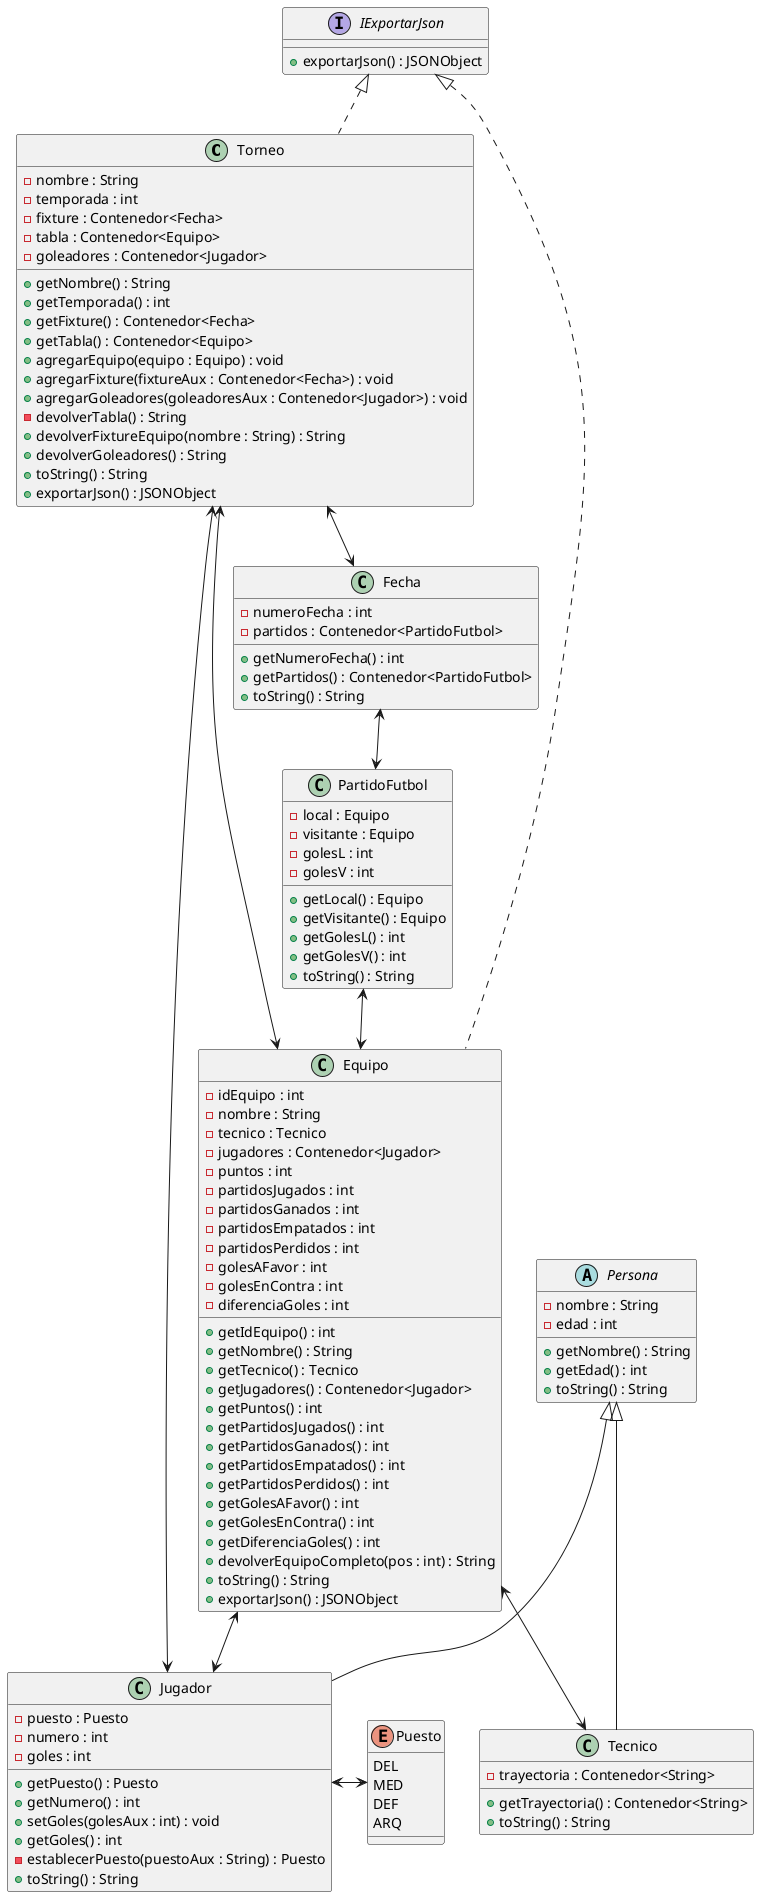 @startuml
Torneo <--> Fecha
Torneo <----> Equipo
Torneo <-----> Jugador
Fecha <--> PartidoFutbol
PartidoFutbol <--> Equipo
Equipo <--> Jugador
Equipo <--> Tecnico
Jugador <-> Puesto
enum Puesto {
    DEL
    MED
    DEF
    ARQ
}
interface IExportarJson {
    + exportarJson() : JSONObject
}
class Torneo implements IExportarJson {
    - nombre : String
    - temporada : int
    - fixture : Contenedor<Fecha>
    - tabla : Contenedor<Equipo>
    - goleadores : Contenedor<Jugador>
    + getNombre() : String
    + getTemporada() : int
    + getFixture() : Contenedor<Fecha>
    + getTabla() : Contenedor<Equipo>
    + agregarEquipo(equipo : Equipo) : void
    + agregarFixture(fixtureAux : Contenedor<Fecha>) : void
    + agregarGoleadores(goleadoresAux : Contenedor<Jugador>) : void
    - devolverTabla() : String
    + devolverFixtureEquipo(nombre : String) : String
    + devolverGoleadores() : String
    + toString() : String
    + exportarJson() : JSONObject
}
class Fecha {
    - numeroFecha : int
    - partidos : Contenedor<PartidoFutbol>
    + getNumeroFecha() : int
    + getPartidos() : Contenedor<PartidoFutbol>
    + toString() : String
}
class PartidoFutbol {
    - local : Equipo
    - visitante : Equipo
    - golesL : int
    - golesV : int
    + getLocal() : Equipo
    + getVisitante() : Equipo
    + getGolesL() : int
    + getGolesV() : int
    + toString() : String
}
class Equipo implements IExportarJson {
    - idEquipo : int
    - nombre : String
    - tecnico : Tecnico
    - jugadores : Contenedor<Jugador>
    - puntos : int
    - partidosJugados : int
    - partidosGanados : int
    - partidosEmpatados : int
    - partidosPerdidos : int
    - golesAFavor : int
    - golesEnContra : int
    - diferenciaGoles : int
    + getIdEquipo() : int
    + getNombre() : String
    + getTecnico() : Tecnico
    + getJugadores() : Contenedor<Jugador>
    + getPuntos() : int
    + getPartidosJugados() : int
    + getPartidosGanados() : int
    + getPartidosEmpatados() : int
    + getPartidosPerdidos() : int
    + getGolesAFavor() : int
    + getGolesEnContra() : int
    + getDiferenciaGoles() : int
    + devolverEquipoCompleto(pos : int) : String
    + toString() : String
    + exportarJson() : JSONObject
}
abstract class Persona {
    - nombre : String
    - edad : int
    + getNombre() : String
    + getEdad() : int
    + toString() : String
}
class Jugador extends Persona {
    - puesto : Puesto
    - numero : int
    - goles : int
    + getPuesto() : Puesto
    + getNumero() : int
    + setGoles(golesAux : int) : void
    + getGoles() : int
    - establecerPuesto(puestoAux : String) : Puesto
    + toString() : String
}
class Tecnico extends Persona {
    - trayectoria : Contenedor<String>
    + getTrayectoria() : Contenedor<String>
    + toString() : String
}
@enduml
